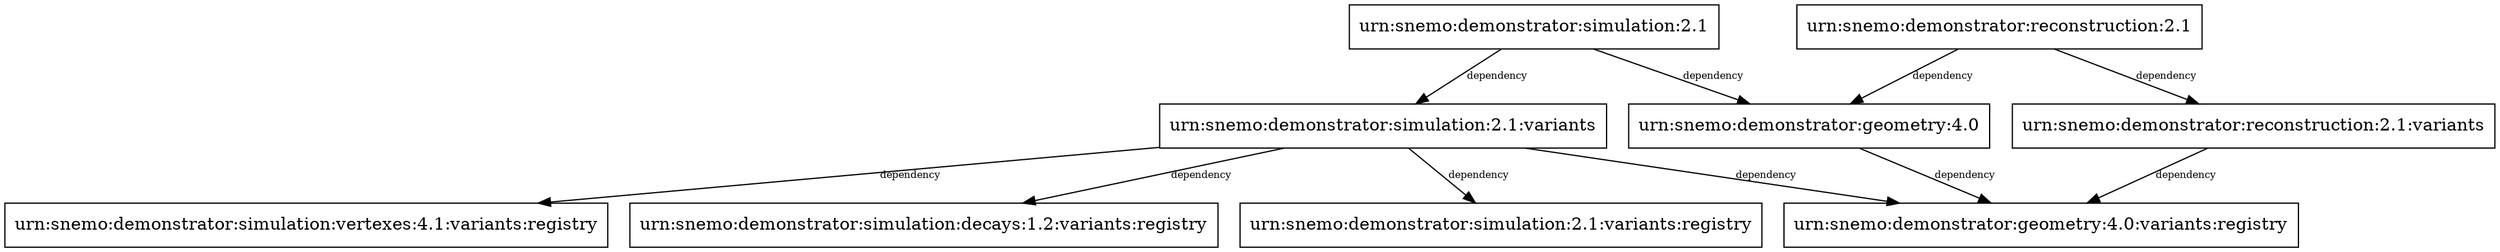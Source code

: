 digraph FLTagsVariants1 {
	node [shape=box]
	tag00 [label="urn:snemo:demonstrator:geometry:4.0"];
	tag0 [label="urn:snemo:demonstrator:geometry:4.0:variants:registry"];
	tag1 [label="urn:snemo:demonstrator:simulation:vertexes:4.1:variants:registry"];
	tag2 [label="urn:snemo:demonstrator:simulation:decays:1.2:variants:registry"];
	tag3 [label="urn:snemo:demonstrator:simulation:2.1:variants:registry"];
	tag4 [label="urn:snemo:demonstrator:simulation:2.1:variants"];
	tag5 [label="urn:snemo:demonstrator:simulation:2.1"];
	tag6 [label="urn:snemo:demonstrator:reconstruction:2.1:variants"];
	tag7 [label="urn:snemo:demonstrator:reconstruction:2.1"];
	tag00 -> tag0 [label=" dependency ", fontsize=8];
	tag4 -> tag0 [label=" dependency ", fontsize=8];
	tag4 -> tag1 [label=" dependency ", fontsize=8];
	tag4 -> tag2 [label=" dependency ", fontsize=8];
	tag4 -> tag3 [label=" dependency ", fontsize=8];
	tag5 -> tag4 [label=" dependency ", fontsize=8];
	tag6 -> tag0 [label=" dependency ", fontsize=8];
	tag7 -> tag6 [label=" dependency ", fontsize=8];
	tag5 -> tag00 [label=" dependency ", fontsize=8];
	tag7 -> tag00 [label=" dependency ", fontsize=8];
}